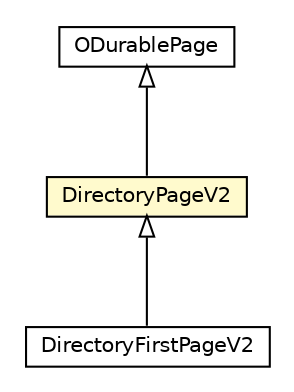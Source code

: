 #!/usr/local/bin/dot
#
# Class diagram 
# Generated by UMLGraph version R5_6-24-gf6e263 (http://www.umlgraph.org/)
#

digraph G {
	edge [fontname="Helvetica",fontsize=10,labelfontname="Helvetica",labelfontsize=10];
	node [fontname="Helvetica",fontsize=10,shape=plaintext];
	nodesep=0.25;
	ranksep=0.5;
	// com.orientechnologies.orient.core.storage.impl.local.paginated.base.ODurablePage
	c1077939 [label=<<table title="com.orientechnologies.orient.core.storage.impl.local.paginated.base.ODurablePage" border="0" cellborder="1" cellspacing="0" cellpadding="2" port="p" href="../../../../impl/local/paginated/base/ODurablePage.html">
		<tr><td><table border="0" cellspacing="0" cellpadding="1">
<tr><td align="center" balign="center"> ODurablePage </td></tr>
		</table></td></tr>
		</table>>, URL="../../../../impl/local/paginated/base/ODurablePage.html", fontname="Helvetica", fontcolor="black", fontsize=10.0];
	// com.orientechnologies.orient.core.storage.index.hashindex.local.v2.DirectoryPageV2
	c1078049 [label=<<table title="com.orientechnologies.orient.core.storage.index.hashindex.local.v2.DirectoryPageV2" border="0" cellborder="1" cellspacing="0" cellpadding="2" port="p" bgcolor="lemonChiffon" href="./DirectoryPageV2.html">
		<tr><td><table border="0" cellspacing="0" cellpadding="1">
<tr><td align="center" balign="center"> DirectoryPageV2 </td></tr>
		</table></td></tr>
		</table>>, URL="./DirectoryPageV2.html", fontname="Helvetica", fontcolor="black", fontsize=10.0];
	// com.orientechnologies.orient.core.storage.index.hashindex.local.v2.DirectoryFirstPageV2
	c1078053 [label=<<table title="com.orientechnologies.orient.core.storage.index.hashindex.local.v2.DirectoryFirstPageV2" border="0" cellborder="1" cellspacing="0" cellpadding="2" port="p" href="./DirectoryFirstPageV2.html">
		<tr><td><table border="0" cellspacing="0" cellpadding="1">
<tr><td align="center" balign="center"> DirectoryFirstPageV2 </td></tr>
		</table></td></tr>
		</table>>, URL="./DirectoryFirstPageV2.html", fontname="Helvetica", fontcolor="black", fontsize=10.0];
	//com.orientechnologies.orient.core.storage.index.hashindex.local.v2.DirectoryPageV2 extends com.orientechnologies.orient.core.storage.impl.local.paginated.base.ODurablePage
	c1077939:p -> c1078049:p [dir=back,arrowtail=empty];
	//com.orientechnologies.orient.core.storage.index.hashindex.local.v2.DirectoryFirstPageV2 extends com.orientechnologies.orient.core.storage.index.hashindex.local.v2.DirectoryPageV2
	c1078049:p -> c1078053:p [dir=back,arrowtail=empty];
}

